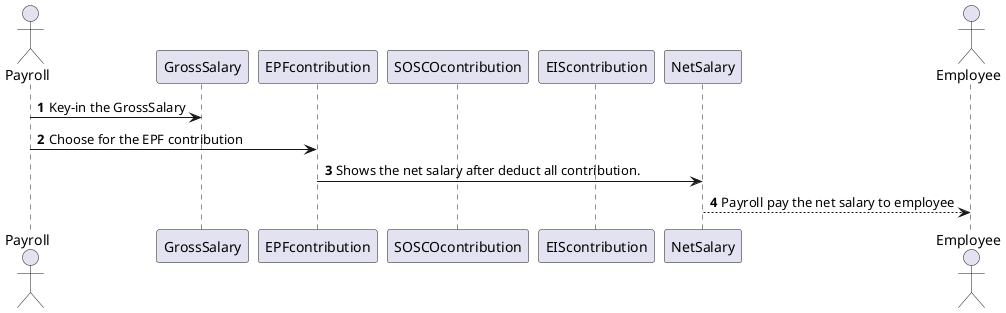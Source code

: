 @startuml
'https://plantuml.com/sequence-diagram
autonumber
actor Payroll
actor Employee

participant GrossSalary
participant EPFcontribution
participant SOSCOcontribution
participant EIScontribution
participant NetSalary

Payroll -> GrossSalary : Key-in the GrossSalary
Payroll -> EPFcontribution : Choose for the EPF contribution

EPFcontribution -> NetSalary : Shows the net salary after deduct all contribution.

NetSalary --> Employee : Payroll pay the net salary to employee

actor Employee

@enduml